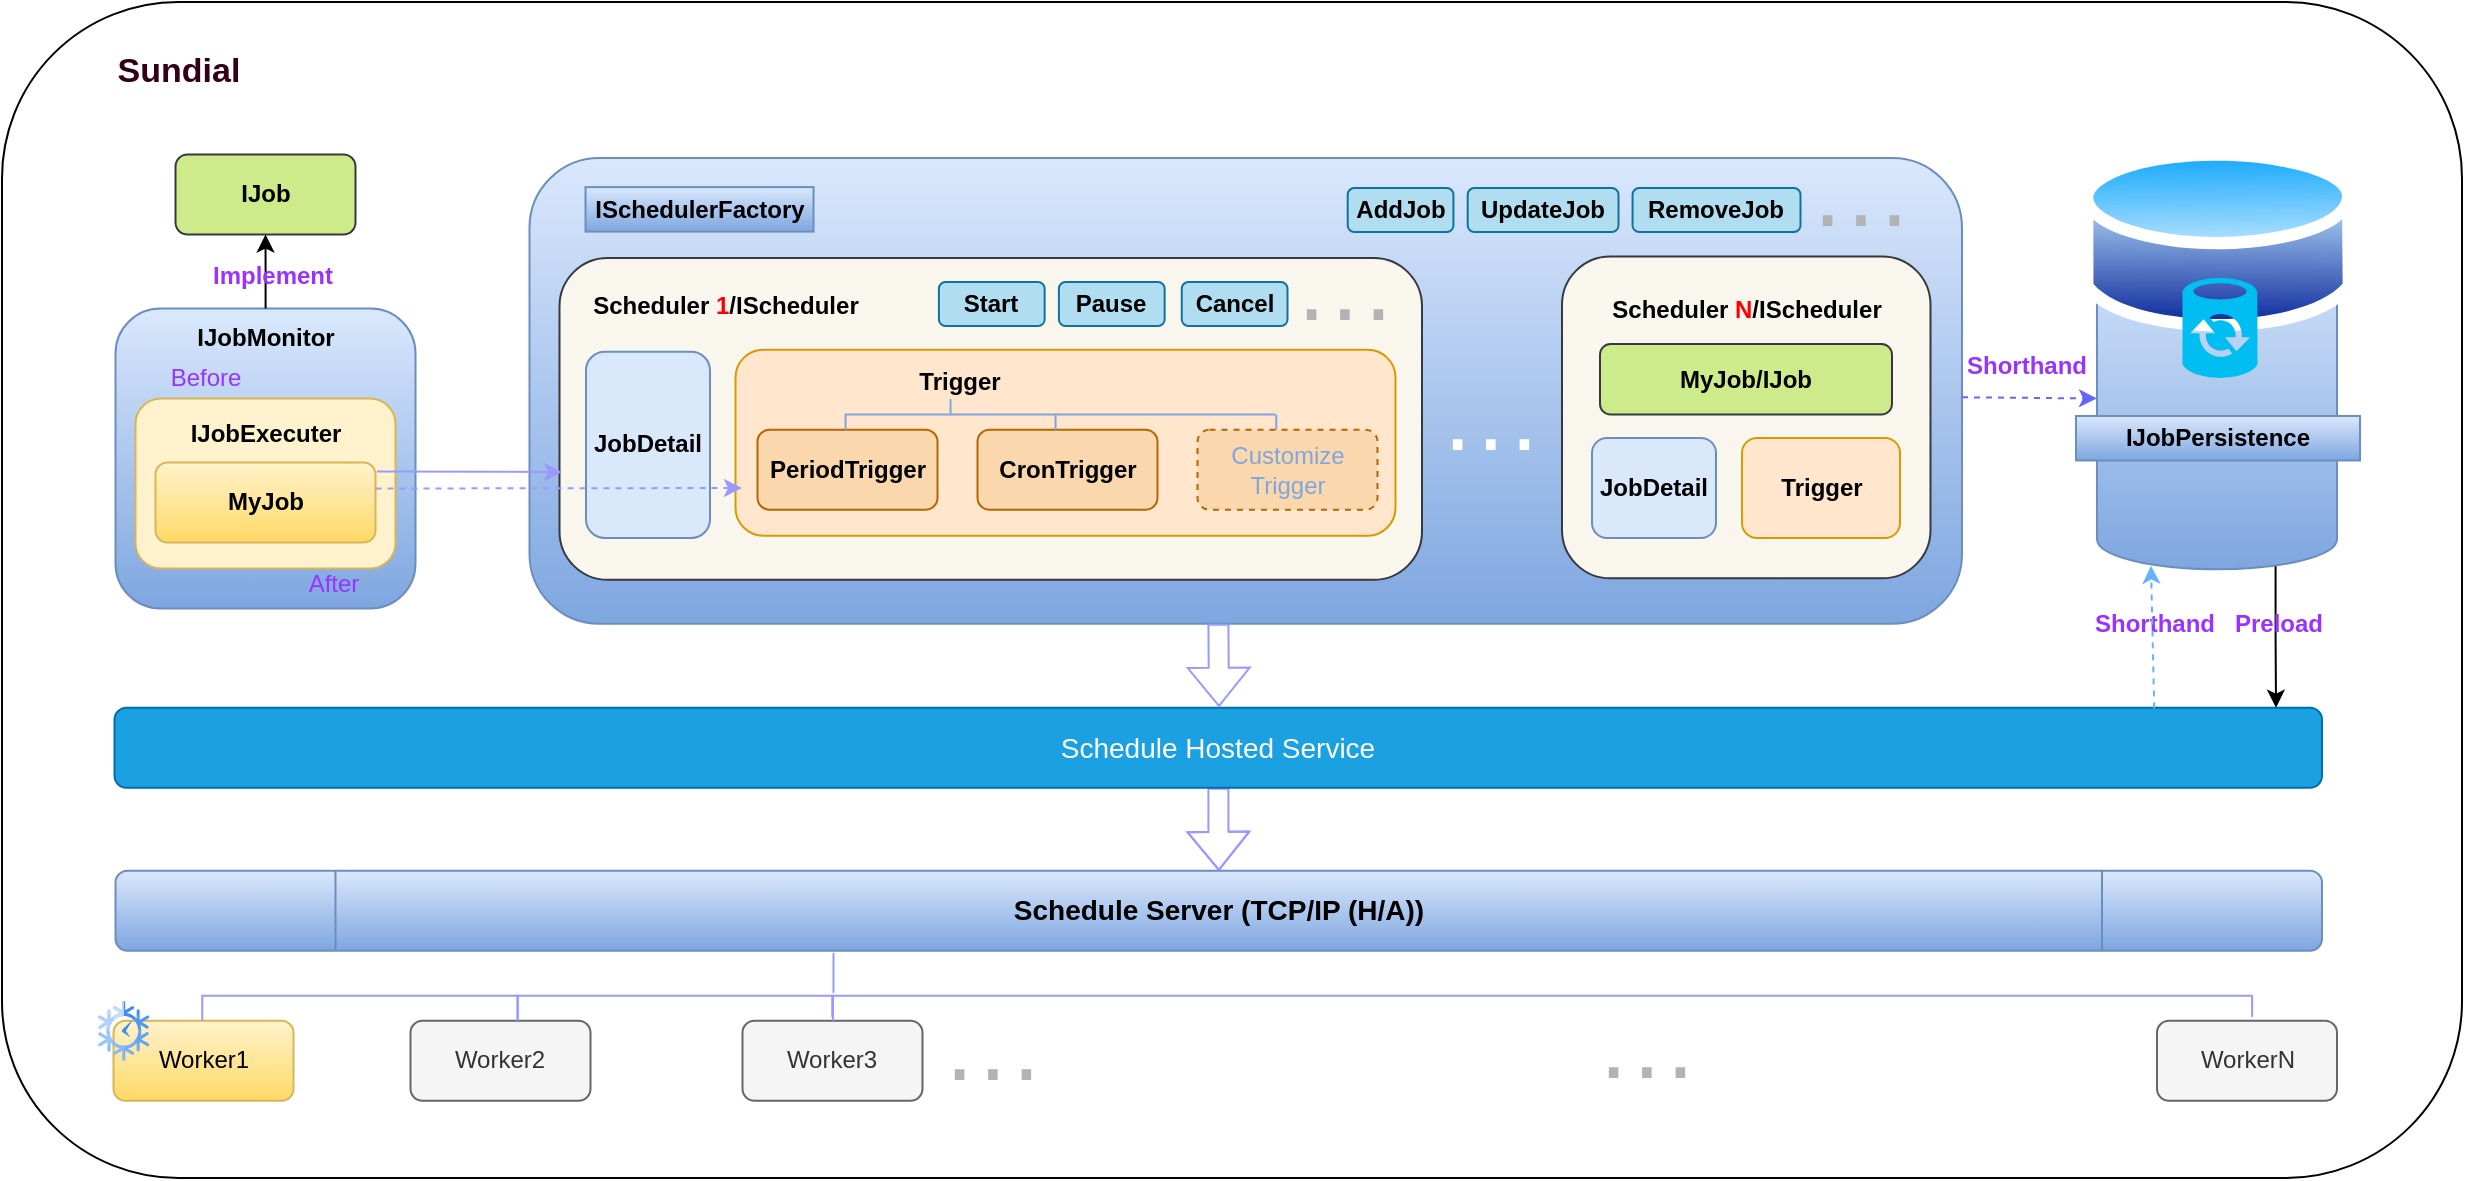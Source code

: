 <mxfile version="20.5.3" type="device"><diagram id="GytMzBVWWDfgr7GGC1Di" name="第 1 页"><mxGraphModel dx="1278" dy="1786" grid="1" gridSize="10" guides="1" tooltips="1" connect="1" arrows="1" fold="1" page="1" pageScale="1" pageWidth="827" pageHeight="1169" math="0" shadow="0"><root><mxCell id="0"/><mxCell id="1" parent="0"/><mxCell id="phc7IHnhwWqnPkmrH-PX-102" value="" style="rounded=1;whiteSpace=wrap;html=1;fontSize=14;strokeWidth=1;" parent="1" vertex="1"><mxGeometry x="150" y="-218" width="1230" height="588" as="geometry"/></mxCell><mxCell id="phc7IHnhwWqnPkmrH-PX-68" value="" style="rounded=1;whiteSpace=wrap;html=1;strokeColor=#6c8ebf;strokeWidth=1;fillColor=#dae8fc;gradientColor=#7ea6e0;" parent="1" vertex="1"><mxGeometry x="413.75" y="-140" width="716.25" height="232.87" as="geometry"/></mxCell><mxCell id="phc7IHnhwWqnPkmrH-PX-42" value="" style="rounded=1;whiteSpace=wrap;html=1;strokeColor=#6c8ebf;strokeWidth=1;fillColor=#dae8fc;gradientColor=#7ea6e0;" parent="1" vertex="1"><mxGeometry x="206.75" y="-64.75" width="150" height="150" as="geometry"/></mxCell><mxCell id="phc7IHnhwWqnPkmrH-PX-37" value="" style="rounded=1;whiteSpace=wrap;html=1;fillColor=#fff2cc;strokeColor=#d6b656;" parent="1" vertex="1"><mxGeometry x="216.75" y="-19.75" width="130" height="85" as="geometry"/></mxCell><mxCell id="phc7IHnhwWqnPkmrH-PX-20" value="" style="rounded=1;whiteSpace=wrap;html=1;fillColor=#f9f7ed;strokeColor=#36393d;" parent="1" vertex="1"><mxGeometry x="428.75" y="-90" width="431.25" height="160.87" as="geometry"/></mxCell><mxCell id="phc7IHnhwWqnPkmrH-PX-9" value="" style="rounded=1;whiteSpace=wrap;html=1;fillColor=#ffe6cc;strokeColor=#d79b00;" parent="1" vertex="1"><mxGeometry x="516.75" y="-44.13" width="330" height="93" as="geometry"/></mxCell><mxCell id="phc7IHnhwWqnPkmrH-PX-4" value="PeriodTrigger" style="rounded=1;whiteSpace=wrap;html=1;fillColor=#fad7ac;strokeColor=#b46504;fontStyle=1" parent="1" vertex="1"><mxGeometry x="527.75" y="-4.13" width="90" height="40" as="geometry"/></mxCell><mxCell id="phc7IHnhwWqnPkmrH-PX-6" value="CronTrigger" style="rounded=1;whiteSpace=wrap;html=1;fillColor=#fad7ac;strokeColor=#b46504;fontStyle=1" parent="1" vertex="1"><mxGeometry x="637.75" y="-4.13" width="90" height="40" as="geometry"/></mxCell><mxCell id="phc7IHnhwWqnPkmrH-PX-10" value="Trigger" style="text;html=1;strokeColor=none;fillColor=none;align=center;verticalAlign=middle;whiteSpace=wrap;rounded=0;fontStyle=1" parent="1" vertex="1"><mxGeometry x="598.75" y="-43.13" width="60" height="30" as="geometry"/></mxCell><mxCell id="phc7IHnhwWqnPkmrH-PX-14" value="JobDetail" style="rounded=1;whiteSpace=wrap;html=1;fontStyle=1;fillColor=#dae8fc;strokeColor=#6c8ebf;" parent="1" vertex="1"><mxGeometry x="442" y="-43.13" width="62" height="93.13" as="geometry"/></mxCell><mxCell id="phc7IHnhwWqnPkmrH-PX-21" value="Scheduler &lt;font color=&quot;#ff0000&quot;&gt;1&lt;/font&gt;/IScheduler" style="text;html=1;strokeColor=none;fillColor=none;align=center;verticalAlign=middle;whiteSpace=wrap;rounded=0;fontStyle=1" parent="1" vertex="1"><mxGeometry x="442" y="-81" width="140" height="30" as="geometry"/></mxCell><mxCell id="phc7IHnhwWqnPkmrH-PX-26" value="" style="strokeWidth=1;html=1;shape=mxgraph.flowchart.annotation_2;align=left;labelPosition=right;pointerEvents=1;rotation=90;strokeColor=#7EA6E0;" parent="1" vertex="1"><mxGeometry x="616.6" y="-64.29" width="15.32" height="105" as="geometry"/></mxCell><mxCell id="phc7IHnhwWqnPkmrH-PX-30" value="" style="line;strokeWidth=1;html=1;strokeColor=#7EA6E0;" parent="1" vertex="1"><mxGeometry x="676.75" y="-16.79" width="110" height="10" as="geometry"/></mxCell><mxCell id="phc7IHnhwWqnPkmrH-PX-32" value="" style="line;strokeWidth=1;html=1;rotation=90;strokeColor=#7EA6E0;" parent="1" vertex="1"><mxGeometry x="781.5" y="-11.13" width="11.25" height="10" as="geometry"/></mxCell><mxCell id="phc7IHnhwWqnPkmrH-PX-7" value="Customize Trigger" style="rounded=1;whiteSpace=wrap;html=1;fillColor=#fad7ac;strokeColor=#b46504;fontStyle=0;dashed=1;fontColor=#7EA6E0;" parent="1" vertex="1"><mxGeometry x="747.75" y="-4.13" width="90" height="40" as="geometry"/></mxCell><mxCell id="phc7IHnhwWqnPkmrH-PX-36" value="MyJob" style="rounded=1;whiteSpace=wrap;html=1;fontStyle=1;fillColor=#fff2cc;strokeColor=#d6b656;gradientColor=#ffd966;" parent="1" vertex="1"><mxGeometry x="226.75" y="12.25" width="110" height="40" as="geometry"/></mxCell><mxCell id="phc7IHnhwWqnPkmrH-PX-39" value="IJob" style="rounded=1;whiteSpace=wrap;html=1;fontStyle=1;fillColor=#cdeb8b;strokeColor=#36393d;" parent="1" vertex="1"><mxGeometry x="236.75" y="-141.75" width="90" height="40" as="geometry"/></mxCell><mxCell id="phc7IHnhwWqnPkmrH-PX-41" value="IJobExecuter" style="text;html=1;strokeColor=none;fillColor=none;align=center;verticalAlign=middle;whiteSpace=wrap;rounded=0;fontStyle=1" parent="1" vertex="1"><mxGeometry x="251.75" y="-17.41" width="60" height="30" as="geometry"/></mxCell><mxCell id="phc7IHnhwWqnPkmrH-PX-58" style="edgeStyle=orthogonalEdgeStyle;rounded=0;orthogonalLoop=1;jettySize=auto;html=1;entryX=0.5;entryY=1;entryDx=0;entryDy=0;fontColor=#9933FF;" parent="1" source="phc7IHnhwWqnPkmrH-PX-45" target="phc7IHnhwWqnPkmrH-PX-39" edge="1"><mxGeometry relative="1" as="geometry"/></mxCell><mxCell id="phc7IHnhwWqnPkmrH-PX-45" value="IJobMonitor" style="text;html=1;strokeColor=none;fillColor=none;align=center;verticalAlign=middle;whiteSpace=wrap;rounded=0;fontStyle=1" parent="1" vertex="1"><mxGeometry x="251.75" y="-64.75" width="60" height="30" as="geometry"/></mxCell><mxCell id="phc7IHnhwWqnPkmrH-PX-52" value="" style="shape=image;html=1;verticalAlign=top;verticalLabelPosition=bottom;labelBackgroundColor=#ffffff;imageAspect=0;aspect=fixed;image=https://cdn3.iconfinder.com/data/icons/watchify-v1-0-80px/80/arrow-left-80px-128.png;fontColor=#7EA6E0;strokeColor=#7EA6E0;strokeWidth=1;rotation=-180;" parent="1" vertex="1"><mxGeometry x="216.75" y="-32.25" width="25" height="25" as="geometry"/></mxCell><mxCell id="phc7IHnhwWqnPkmrH-PX-11" value="" style="shape=image;html=1;verticalAlign=top;verticalLabelPosition=bottom;labelBackgroundColor=#ffffff;imageAspect=0;aspect=fixed;image=https://cdn1.iconfinder.com/data/icons/seo-outline-colored-free/128/Customize_user_profile_Account_man_1-128.png" parent="1" vertex="1"><mxGeometry x="828.75" y="-9.13" width="12" height="12" as="geometry"/></mxCell><mxCell id="phc7IHnhwWqnPkmrH-PX-53" value="" style="shape=image;html=1;verticalAlign=top;verticalLabelPosition=bottom;labelBackgroundColor=#ffffff;imageAspect=0;aspect=fixed;image=https://cdn3.iconfinder.com/data/icons/watchify-v1-0-80px/80/arrow-left-80px-128.png;fontColor=#7EA6E0;strokeColor=#7EA6E0;strokeWidth=1;rotation=0;" parent="1" vertex="1"><mxGeometry x="321.75" y="53.25" width="25" height="25" as="geometry"/></mxCell><mxCell id="phc7IHnhwWqnPkmrH-PX-55" value="Before" style="text;html=1;strokeColor=none;fillColor=none;align=center;verticalAlign=middle;whiteSpace=wrap;rounded=0;fontStyle=0;fontColor=#9933FF;" parent="1" vertex="1"><mxGeometry x="221.75" y="-44.75" width="60" height="30" as="geometry"/></mxCell><mxCell id="phc7IHnhwWqnPkmrH-PX-56" value="After" style="text;html=1;strokeColor=none;fillColor=none;align=center;verticalAlign=middle;whiteSpace=wrap;rounded=0;fontStyle=0;fontColor=#9933FF;" parent="1" vertex="1"><mxGeometry x="285.75" y="58.25" width="60" height="30" as="geometry"/></mxCell><mxCell id="phc7IHnhwWqnPkmrH-PX-59" value="Implement" style="text;html=1;align=center;verticalAlign=middle;resizable=0;points=[];autosize=1;strokeColor=none;fillColor=none;fontColor=#9933FF;fontStyle=1" parent="1" vertex="1"><mxGeometry x="244.75" y="-90.75" width="80" height="20" as="geometry"/></mxCell><mxCell id="phc7IHnhwWqnPkmrH-PX-34" value="" style="shape=image;html=1;verticalAlign=top;verticalLabelPosition=bottom;labelBackgroundColor=#ffffff;imageAspect=0;aspect=fixed;image=https://cdn1.iconfinder.com/data/icons/logos-1/24/protocol-open-id-128.png;fontColor=#7EA6E0;strokeColor=#7EA6E0;strokeWidth=1;" parent="1" vertex="1"><mxGeometry x="373.75" y="-18.79" width="28" height="28" as="geometry"/></mxCell><mxCell id="phc7IHnhwWqnPkmrH-PX-65" value="" style="endArrow=classic;html=1;rounded=0;fontColor=#9933FF;strokeColor=#9999FF;exitX=1.006;exitY=0.113;exitDx=0;exitDy=0;exitPerimeter=0;" parent="1" source="phc7IHnhwWqnPkmrH-PX-36" edge="1"><mxGeometry width="50" height="50" relative="1" as="geometry"><mxPoint x="338.75" y="-4.13" as="sourcePoint"/><mxPoint x="430" y="17" as="targetPoint"/></mxGeometry></mxCell><mxCell id="phc7IHnhwWqnPkmrH-PX-67" value="" style="endArrow=classic;html=1;rounded=0;fontColor=#9933FF;strokeColor=#9999FF;dashed=1;exitX=1;exitY=0.5;exitDx=0;exitDy=0;" parent="1" edge="1"><mxGeometry width="50" height="50" relative="1" as="geometry"><mxPoint x="336.75" y="25.25" as="sourcePoint"/><mxPoint x="520" y="25" as="targetPoint"/></mxGeometry></mxCell><mxCell id="phc7IHnhwWqnPkmrH-PX-70" value="&lt;span&gt;ISchedulerFactory&lt;/span&gt;" style="rounded=0;whiteSpace=wrap;html=1;strokeColor=#6c8ebf;strokeWidth=1;fillColor=#dae8fc;gradientColor=#7ea6e0;fontStyle=1" parent="1" vertex="1"><mxGeometry x="441.75" y="-125.44" width="114" height="22.25" as="geometry"/></mxCell><mxCell id="phc7IHnhwWqnPkmrH-PX-73" value="Start" style="rounded=1;whiteSpace=wrap;html=1;strokeColor=#10739e;strokeWidth=1;fillColor=#b1ddf0;fontStyle=1" parent="1" vertex="1"><mxGeometry x="618.45" y="-78" width="52.87" height="22" as="geometry"/></mxCell><mxCell id="phc7IHnhwWqnPkmrH-PX-75" value="Pause" style="rounded=1;whiteSpace=wrap;html=1;strokeColor=#10739e;strokeWidth=1;fillColor=#b1ddf0;fontStyle=1" parent="1" vertex="1"><mxGeometry x="678.45" y="-78" width="52.87" height="22" as="geometry"/></mxCell><mxCell id="phc7IHnhwWqnPkmrH-PX-76" value="Cancel" style="rounded=1;whiteSpace=wrap;html=1;strokeColor=#10739e;strokeWidth=1;fillColor=#b1ddf0;fontStyle=1" parent="1" vertex="1"><mxGeometry x="739.88" y="-78" width="52.87" height="22" as="geometry"/></mxCell><mxCell id="phc7IHnhwWqnPkmrH-PX-79" value="···" style="text;html=1;align=center;verticalAlign=middle;resizable=0;points=[];autosize=1;strokeColor=none;fillColor=none;fontColor=#FFFFFF;fontSize=50;" parent="1" vertex="1"><mxGeometry x="859" y="-35.79" width="70" height="70" as="geometry"/></mxCell><mxCell id="phc7IHnhwWqnPkmrH-PX-100" style="edgeStyle=orthogonalEdgeStyle;rounded=0;orthogonalLoop=1;jettySize=auto;html=1;fontSize=14;fontColor=#33001A;strokeColor=#9999FF;shape=flexArrow;" parent="1" source="phc7IHnhwWqnPkmrH-PX-80" target="phc7IHnhwWqnPkmrH-PX-87" edge="1"><mxGeometry relative="1" as="geometry"><mxPoint x="567" y="215" as="targetPoint"/></mxGeometry></mxCell><mxCell id="phc7IHnhwWqnPkmrH-PX-80" value="Schedule Hosted Service" style="rounded=1;whiteSpace=wrap;html=1;fontSize=14;strokeColor=#006EAF;strokeWidth=1;fillColor=#1ba1e2;fontColor=#ffffff;" parent="1" vertex="1"><mxGeometry x="206.25" y="134.87" width="1103.75" height="40" as="geometry"/></mxCell><mxCell id="phc7IHnhwWqnPkmrH-PX-82" value="Worker1" style="rounded=1;whiteSpace=wrap;html=1;fillColor=#fff2cc;strokeColor=#d6b656;fontStyle=0;gradientColor=#ffd966;" parent="1" vertex="1"><mxGeometry x="205.75" y="291.4" width="90" height="40" as="geometry"/></mxCell><mxCell id="phc7IHnhwWqnPkmrH-PX-83" value="Worker2" style="rounded=1;whiteSpace=wrap;html=1;fillColor=#f5f5f5;strokeColor=#666666;fontStyle=0;fontColor=#333333;" parent="1" vertex="1"><mxGeometry x="354.25" y="291.4" width="90" height="40" as="geometry"/></mxCell><mxCell id="phc7IHnhwWqnPkmrH-PX-84" value="Worker3" style="rounded=1;whiteSpace=wrap;html=1;fillColor=#f5f5f5;strokeColor=#666666;fontStyle=0;fontColor=#333333;" parent="1" vertex="1"><mxGeometry x="520.25" y="291.4" width="90" height="40" as="geometry"/></mxCell><mxCell id="phc7IHnhwWqnPkmrH-PX-85" value="WorkerN" style="rounded=1;whiteSpace=wrap;html=1;fontStyle=0;fillColor=#f5f5f5;strokeColor=#666666;fontColor=#333333;" parent="1" vertex="1"><mxGeometry x="1227.5" y="291.4" width="90" height="40" as="geometry"/></mxCell><mxCell id="phc7IHnhwWqnPkmrH-PX-86" value="···" style="text;html=1;align=center;verticalAlign=middle;resizable=0;points=[];autosize=1;strokeColor=none;fillColor=none;fontColor=#B3B3B3;fontSize=50;" parent="1" vertex="1"><mxGeometry x="610.18" y="279.4" width="70" height="70" as="geometry"/></mxCell><mxCell id="phc7IHnhwWqnPkmrH-PX-87" value="Schedule Server (TCP/IP (H/A))" style="shape=process;whiteSpace=wrap;html=1;backgroundOutline=1;rounded=1;fontSize=14;strokeColor=#6c8ebf;strokeWidth=1;fillColor=#dae8fc;fontStyle=1;gradientColor=#7ea6e0;" parent="1" vertex="1"><mxGeometry x="206.75" y="216.4" width="1103.25" height="40" as="geometry"/></mxCell><mxCell id="phc7IHnhwWqnPkmrH-PX-89" value="" style="strokeWidth=1;html=1;shape=mxgraph.flowchart.annotation_1;align=left;pointerEvents=1;rounded=1;fontSize=14;fontColor=#33001A;rotation=90;strokeColor=#9999FF;" parent="1" vertex="1"><mxGeometry x="480.38" y="206.28" width="12.5" height="157.75" as="geometry"/></mxCell><mxCell id="phc7IHnhwWqnPkmrH-PX-90" value="" style="strokeWidth=1;html=1;shape=mxgraph.flowchart.annotation_1;align=left;pointerEvents=1;rounded=1;fontSize=14;fontColor=#33001A;rotation=90;strokeColor=#9999FF;" parent="1" vertex="1"><mxGeometry x="322.75" y="206.28" width="12.5" height="157.75" as="geometry"/></mxCell><mxCell id="phc7IHnhwWqnPkmrH-PX-91" value="" style="strokeWidth=1;html=1;shape=mxgraph.flowchart.annotation_1;align=left;pointerEvents=1;rounded=1;fontSize=14;fontColor=#33001A;rotation=90;strokeColor=#9999FF;" parent="1" vertex="1"><mxGeometry x="914.81" y="-70.79" width="10.56" height="709.91" as="geometry"/></mxCell><mxCell id="phc7IHnhwWqnPkmrH-PX-92" value="" style="line;strokeWidth=1;html=1;rounded=1;fontSize=14;fontColor=#33001A;rotation=90;strokeColor=#9999FF;" parent="1" vertex="1"><mxGeometry x="555.75" y="262.4" width="20" height="10" as="geometry"/></mxCell><mxCell id="phc7IHnhwWqnPkmrH-PX-98" value="" style="sketch=0;html=1;aspect=fixed;strokeColor=none;shadow=0;align=center;verticalAlign=top;fillColor=#3B8DF1;shape=mxgraph.gcp2.time_clock;rounded=1;fontSize=14;fontColor=#33001A;" parent="1" vertex="1"><mxGeometry x="198" y="281.46" width="25.75" height="29.94" as="geometry"/></mxCell><mxCell id="phc7IHnhwWqnPkmrH-PX-103" value="Sundial" style="text;html=1;align=center;verticalAlign=middle;resizable=0;points=[];autosize=1;strokeColor=none;fillColor=none;fontSize=17;fontColor=#33001A;fontStyle=1" parent="1" vertex="1"><mxGeometry x="198" y="-198" width="80" height="30" as="geometry"/></mxCell><mxCell id="KbbOmMsxhpOw0KKEvcAD-14" style="edgeStyle=orthogonalEdgeStyle;rounded=0;orthogonalLoop=1;jettySize=auto;html=1;entryX=0.929;entryY=-0.063;entryDx=0;entryDy=0;entryPerimeter=0;exitX=0.744;exitY=0.985;exitDx=0;exitDy=0;exitPerimeter=0;" parent="1" source="KbbOmMsxhpOw0KKEvcAD-13" edge="1"><mxGeometry relative="1" as="geometry"><mxPoint x="1287.59" y="79.2" as="sourcePoint"/><mxPoint x="1287.004" y="134.87" as="targetPoint"/><Array as="points"/></mxGeometry></mxCell><mxCell id="KbbOmMsxhpOw0KKEvcAD-13" value="" style="shape=cylinder3;whiteSpace=wrap;html=1;boundedLbl=1;backgroundOutline=1;size=15;fillColor=#dae8fc;gradientColor=#7ea6e0;strokeColor=#6c8ebf;" parent="1" vertex="1"><mxGeometry x="1197.5" y="-105.19" width="120" height="170.87" as="geometry"/></mxCell><mxCell id="KbbOmMsxhpOw0KKEvcAD-16" value="Preload" style="text;html=1;align=center;verticalAlign=middle;resizable=0;points=[];autosize=1;strokeColor=none;fillColor=none;fontColor=#9933FF;fontStyle=1" parent="1" vertex="1"><mxGeometry x="1252.5" y="78.25" width="70" height="30" as="geometry"/></mxCell><mxCell id="KbbOmMsxhpOw0KKEvcAD-17" value="" style="endArrow=classic;html=1;rounded=0;entryX=0;entryY=0.5;entryDx=0;entryDy=0;entryPerimeter=0;dashed=1;strokeColor=#6666FF;" parent="1" source="phc7IHnhwWqnPkmrH-PX-68" target="KbbOmMsxhpOw0KKEvcAD-13" edge="1"><mxGeometry width="50" height="50" relative="1" as="geometry"><mxPoint x="1146" y="-20.234" as="sourcePoint"/><mxPoint x="1016" y="-20" as="targetPoint"/></mxGeometry></mxCell><mxCell id="KbbOmMsxhpOw0KKEvcAD-18" value="Shorthand" style="text;html=1;align=center;verticalAlign=middle;resizable=0;points=[];autosize=1;strokeColor=none;fillColor=none;fontColor=#9933FF;fontStyle=1" parent="1" vertex="1"><mxGeometry x="1122" y="-51" width="80" height="30" as="geometry"/></mxCell><mxCell id="KbbOmMsxhpOw0KKEvcAD-19" value="" style="aspect=fixed;perimeter=ellipsePerimeter;html=1;align=center;shadow=0;dashed=0;spacingTop=3;image;image=img/lib/active_directory/database.svg;" parent="1" vertex="1"><mxGeometry x="1189.5" y="-149.75" width="137" height="101.38" as="geometry"/></mxCell><mxCell id="KbbOmMsxhpOw0KKEvcAD-20" value="IJobPersistence" style="rounded=0;whiteSpace=wrap;html=1;strokeColor=#6c8ebf;strokeWidth=1;fillColor=#dae8fc;gradientColor=#7ea6e0;fontStyle=1" parent="1" vertex="1"><mxGeometry x="1187" y="-11" width="142" height="22.25" as="geometry"/></mxCell><mxCell id="KbbOmMsxhpOw0KKEvcAD-24" value="" style="shape=image;html=1;verticalAlign=top;verticalLabelPosition=bottom;labelBackgroundColor=#ffffff;imageAspect=0;aspect=fixed;image=https://cdn0.iconfinder.com/data/icons/business-startup-10/50/35-128.png" parent="1" vertex="1"><mxGeometry x="900.53" y="108.25" width="38.75" height="38.75" as="geometry"/></mxCell><mxCell id="KbbOmMsxhpOw0KKEvcAD-27" value="" style="verticalLabelPosition=bottom;html=1;verticalAlign=top;align=center;strokeColor=none;fillColor=#00BEF2;shape=mxgraph.azure.sql_datasync;" parent="1" vertex="1"><mxGeometry x="1240.25" y="-80" width="37.5" height="50" as="geometry"/></mxCell><mxCell id="CM4dTjGQHpTgxKSFZy4A-1" value="Shorthand" style="text;html=1;align=center;verticalAlign=middle;resizable=0;points=[];autosize=1;strokeColor=none;fillColor=none;fontColor=#9933FF;fontStyle=1" parent="1" vertex="1"><mxGeometry x="1186" y="78.25" width="80" height="30" as="geometry"/></mxCell><mxCell id="CM4dTjGQHpTgxKSFZy4A-2" value="" style="endArrow=classic;html=1;rounded=0;dashed=1;strokeColor=#66B2FF;exitX=0.924;exitY=0.008;exitDx=0;exitDy=0;exitPerimeter=0;" parent="1" source="phc7IHnhwWqnPkmrH-PX-80" edge="1"><mxGeometry width="50" height="50" relative="1" as="geometry"><mxPoint x="1224.25" y="123.87" as="sourcePoint"/><mxPoint x="1224.5" y="63.87" as="targetPoint"/></mxGeometry></mxCell><mxCell id="YnIFdmqeyd_pveaWkn-0-1" value="···" style="text;html=1;align=center;verticalAlign=middle;resizable=0;points=[];autosize=1;strokeColor=none;fillColor=none;fontColor=#B3B3B3;fontSize=50;" parent="1" vertex="1"><mxGeometry x="937" y="278.4" width="70" height="70" as="geometry"/></mxCell><mxCell id="prY3D1Jcx97gZA6QtNVm-2" value="" style="rounded=1;whiteSpace=wrap;html=1;fillColor=#f9f7ed;strokeColor=#36393d;" parent="1" vertex="1"><mxGeometry x="930" y="-90.75" width="184.25" height="160.87" as="geometry"/></mxCell><mxCell id="prY3D1Jcx97gZA6QtNVm-3" value="Scheduler &lt;font color=&quot;#ff0000&quot;&gt;N&lt;/font&gt;/IScheduler" style="text;html=1;strokeColor=none;fillColor=none;align=center;verticalAlign=middle;whiteSpace=wrap;rounded=0;fontStyle=1" parent="1" vertex="1"><mxGeometry x="953" y="-79" width="139" height="30" as="geometry"/></mxCell><mxCell id="prY3D1Jcx97gZA6QtNVm-4" value="JobDetail" style="rounded=1;whiteSpace=wrap;html=1;fontStyle=1;fillColor=#dae8fc;strokeColor=#6c8ebf;" parent="1" vertex="1"><mxGeometry x="945" width="62" height="50" as="geometry"/></mxCell><mxCell id="prY3D1Jcx97gZA6QtNVm-5" value="" style="rounded=1;whiteSpace=wrap;html=1;fillColor=#ffe6cc;strokeColor=#d79b00;" parent="1" vertex="1"><mxGeometry x="1020" width="79" height="50" as="geometry"/></mxCell><mxCell id="prY3D1Jcx97gZA6QtNVm-7" value="Trigger" style="text;html=1;strokeColor=none;fillColor=none;align=center;verticalAlign=middle;whiteSpace=wrap;rounded=0;fontStyle=1" parent="1" vertex="1"><mxGeometry x="1029.5" y="9.87" width="60" height="30" as="geometry"/></mxCell><mxCell id="prY3D1Jcx97gZA6QtNVm-8" value="···" style="text;html=1;align=center;verticalAlign=middle;resizable=0;points=[];autosize=1;strokeColor=none;fillColor=none;fontColor=#B3B3B3;fontSize=50;" parent="1" vertex="1"><mxGeometry x="786" y="-101" width="70" height="70" as="geometry"/></mxCell><mxCell id="prY3D1Jcx97gZA6QtNVm-9" value="AddJob" style="rounded=1;whiteSpace=wrap;html=1;strokeColor=#10739e;strokeWidth=1;fillColor=#b1ddf0;fontStyle=1" parent="1" vertex="1"><mxGeometry x="822.85" y="-125" width="52.87" height="22" as="geometry"/></mxCell><mxCell id="prY3D1Jcx97gZA6QtNVm-10" value="UpdateJob" style="rounded=1;whiteSpace=wrap;html=1;strokeColor=#10739e;strokeWidth=1;fillColor=#b1ddf0;fontStyle=1" parent="1" vertex="1"><mxGeometry x="882.85" y="-125" width="75.4" height="22" as="geometry"/></mxCell><mxCell id="prY3D1Jcx97gZA6QtNVm-11" value="RemoveJob" style="rounded=1;whiteSpace=wrap;html=1;strokeColor=#10739e;strokeWidth=1;fillColor=#b1ddf0;fontStyle=1" parent="1" vertex="1"><mxGeometry x="965.28" y="-125" width="83.97" height="22" as="geometry"/></mxCell><mxCell id="prY3D1Jcx97gZA6QtNVm-15" value="···" style="text;html=1;align=center;verticalAlign=middle;resizable=0;points=[];autosize=1;strokeColor=none;fillColor=none;fontColor=#B3B3B3;fontSize=50;" parent="1" vertex="1"><mxGeometry x="1044.25" y="-148" width="70" height="70" as="geometry"/></mxCell><mxCell id="prY3D1Jcx97gZA6QtNVm-20" style="edgeStyle=orthogonalEdgeStyle;rounded=0;orthogonalLoop=1;jettySize=auto;html=1;fontSize=14;fontColor=#33001A;strokeColor=#9999FF;shape=flexArrow;" parent="1" edge="1"><mxGeometry relative="1" as="geometry"><mxPoint x="758.5" y="134.4" as="targetPoint"/><mxPoint x="758.2" y="92.87" as="sourcePoint"/><Array as="points"><mxPoint x="759" y="93"/><mxPoint x="759" y="93"/></Array></mxGeometry></mxCell><mxCell id="prY3D1Jcx97gZA6QtNVm-22" value="MyJob/IJob" style="rounded=1;whiteSpace=wrap;html=1;fontStyle=1;fillColor=#cdeb8b;strokeColor=#36393d;" parent="1" vertex="1"><mxGeometry x="949" y="-47" width="146" height="35.25" as="geometry"/></mxCell></root></mxGraphModel></diagram></mxfile>